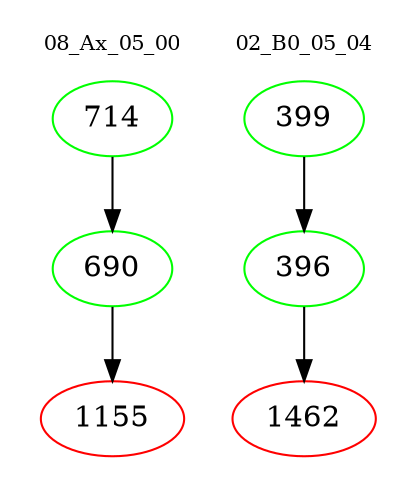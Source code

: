 digraph{
subgraph cluster_0 {
color = white
label = "08_Ax_05_00";
fontsize=10;
T0_714 [label="714", color="green"]
T0_714 -> T0_690 [color="black"]
T0_690 [label="690", color="green"]
T0_690 -> T0_1155 [color="black"]
T0_1155 [label="1155", color="red"]
}
subgraph cluster_1 {
color = white
label = "02_B0_05_04";
fontsize=10;
T1_399 [label="399", color="green"]
T1_399 -> T1_396 [color="black"]
T1_396 [label="396", color="green"]
T1_396 -> T1_1462 [color="black"]
T1_1462 [label="1462", color="red"]
}
}
